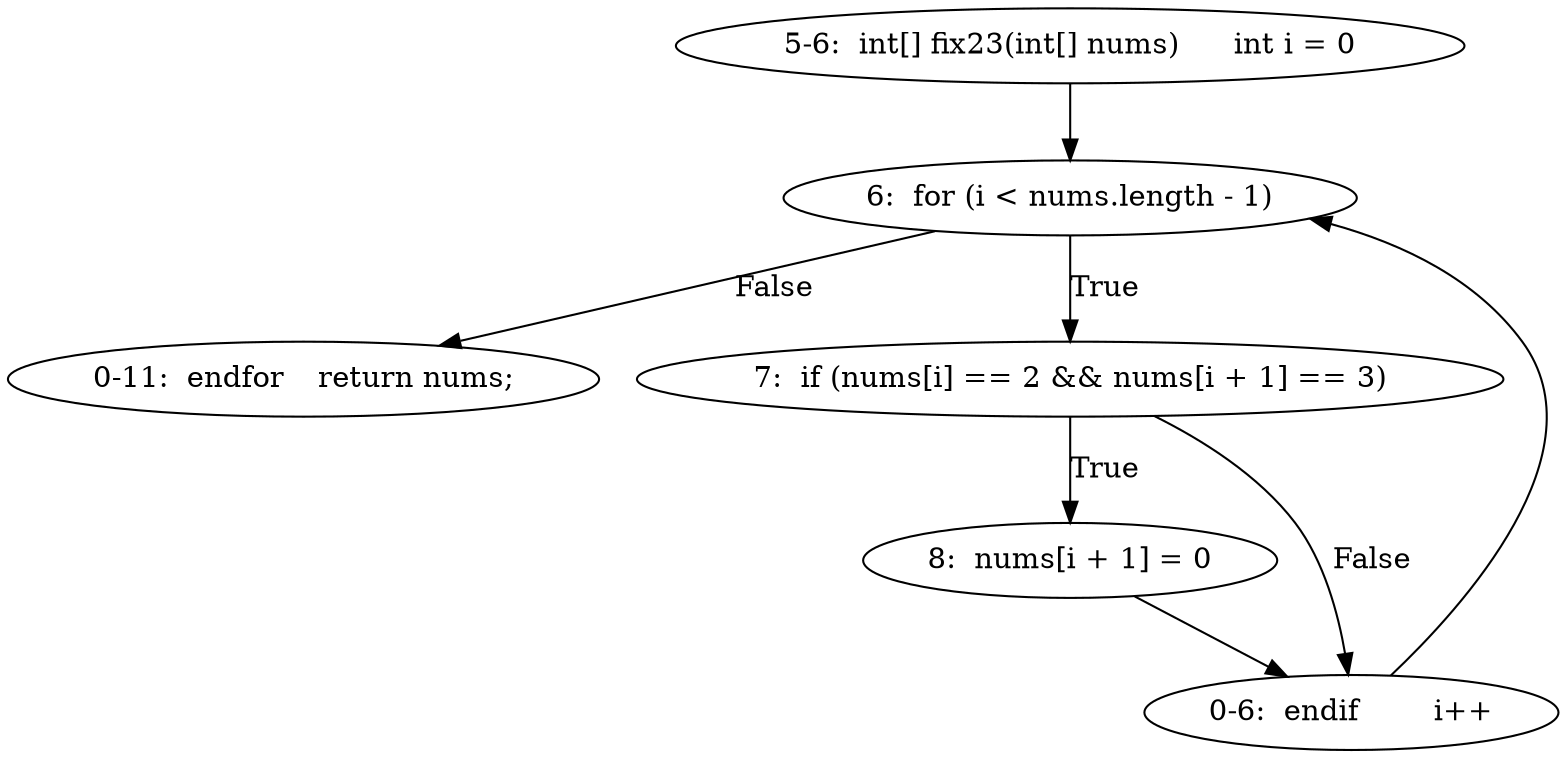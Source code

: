 digraph result_test { 
// graph-vertices
  a1  [label="5-6:  int[] fix23(int[] nums)	int i = 0"]; 
  2  [label="6:  for (i < nums.length - 1)"]; 
  a2  [label="0-11:  endfor	return nums;"]; 
  5  [label="7:  if (nums[i] == 2 && nums[i + 1] == 3)"]; 
  6  [label="8:  nums[i + 1] = 0"]; 
  a3  [label="0-6:  endif	i++"]; 
// graph-edges
  a1 -> 2;
  2 -> a2  [label="False"]; 
  2 -> 5  [label="True"]; 
  5 -> 6  [label="True"]; 
  6 -> a3;
  5 -> a3  [label="False"]; 
  a3 -> 2;
}